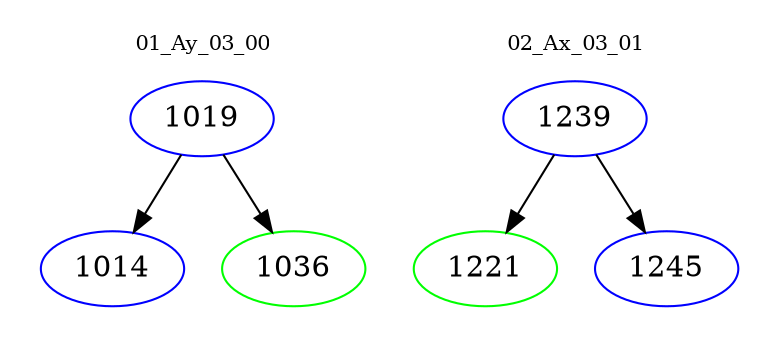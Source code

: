 digraph{
subgraph cluster_0 {
color = white
label = "01_Ay_03_00";
fontsize=10;
T0_1019 [label="1019", color="blue"]
T0_1019 -> T0_1014 [color="black"]
T0_1014 [label="1014", color="blue"]
T0_1019 -> T0_1036 [color="black"]
T0_1036 [label="1036", color="green"]
}
subgraph cluster_1 {
color = white
label = "02_Ax_03_01";
fontsize=10;
T1_1239 [label="1239", color="blue"]
T1_1239 -> T1_1221 [color="black"]
T1_1221 [label="1221", color="green"]
T1_1239 -> T1_1245 [color="black"]
T1_1245 [label="1245", color="blue"]
}
}
